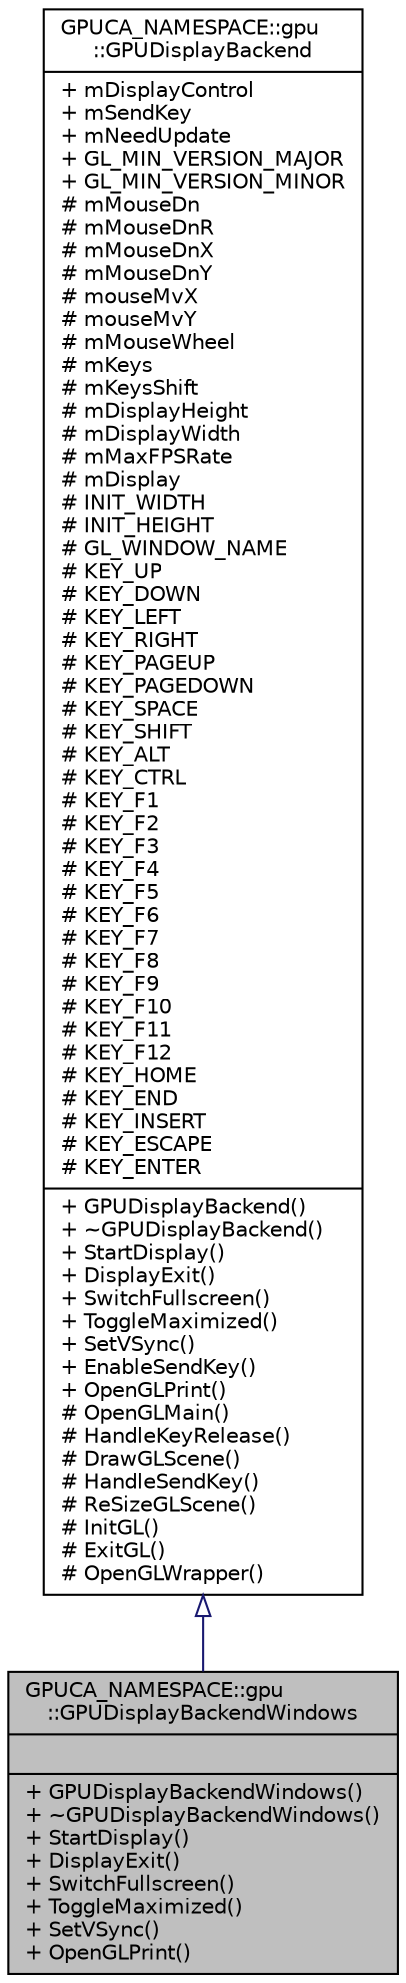 digraph "GPUCA_NAMESPACE::gpu::GPUDisplayBackendWindows"
{
 // INTERACTIVE_SVG=YES
  bgcolor="transparent";
  edge [fontname="Helvetica",fontsize="10",labelfontname="Helvetica",labelfontsize="10"];
  node [fontname="Helvetica",fontsize="10",shape=record];
  Node0 [label="{GPUCA_NAMESPACE::gpu\l::GPUDisplayBackendWindows\n||+ GPUDisplayBackendWindows()\l+ ~GPUDisplayBackendWindows()\l+ StartDisplay()\l+ DisplayExit()\l+ SwitchFullscreen()\l+ ToggleMaximized()\l+ SetVSync()\l+ OpenGLPrint()\l}",height=0.2,width=0.4,color="black", fillcolor="grey75", style="filled", fontcolor="black"];
  Node1 -> Node0 [dir="back",color="midnightblue",fontsize="10",style="solid",arrowtail="onormal",fontname="Helvetica"];
  Node1 [label="{GPUCA_NAMESPACE::gpu\l::GPUDisplayBackend\n|+ mDisplayControl\l+ mSendKey\l+ mNeedUpdate\l+ GL_MIN_VERSION_MAJOR\l+ GL_MIN_VERSION_MINOR\l# mMouseDn\l# mMouseDnR\l# mMouseDnX\l# mMouseDnY\l# mouseMvX\l# mouseMvY\l# mMouseWheel\l# mKeys\l# mKeysShift\l# mDisplayHeight\l# mDisplayWidth\l# mMaxFPSRate\l# mDisplay\l# INIT_WIDTH\l# INIT_HEIGHT\l# GL_WINDOW_NAME\l# KEY_UP\l# KEY_DOWN\l# KEY_LEFT\l# KEY_RIGHT\l# KEY_PAGEUP\l# KEY_PAGEDOWN\l# KEY_SPACE\l# KEY_SHIFT\l# KEY_ALT\l# KEY_CTRL\l# KEY_F1\l# KEY_F2\l# KEY_F3\l# KEY_F4\l# KEY_F5\l# KEY_F6\l# KEY_F7\l# KEY_F8\l# KEY_F9\l# KEY_F10\l# KEY_F11\l# KEY_F12\l# KEY_HOME\l# KEY_END\l# KEY_INSERT\l# KEY_ESCAPE\l# KEY_ENTER\l|+ GPUDisplayBackend()\l+ ~GPUDisplayBackend()\l+ StartDisplay()\l+ DisplayExit()\l+ SwitchFullscreen()\l+ ToggleMaximized()\l+ SetVSync()\l+ EnableSendKey()\l+ OpenGLPrint()\l# OpenGLMain()\l# HandleKeyRelease()\l# DrawGLScene()\l# HandleSendKey()\l# ReSizeGLScene()\l# InitGL()\l# ExitGL()\l# OpenGLWrapper()\l}",height=0.2,width=0.4,color="black",URL="$d6/d42/classGPUCA__NAMESPACE_1_1gpu_1_1GPUDisplayBackend.html"];
}
